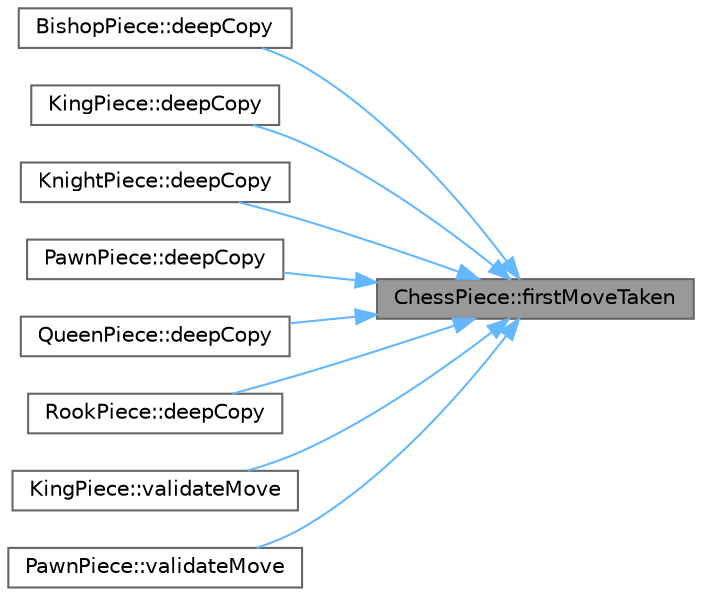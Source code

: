 digraph "ChessPiece::firstMoveTaken"
{
 // LATEX_PDF_SIZE
  bgcolor="transparent";
  edge [fontname=Helvetica,fontsize=10,labelfontname=Helvetica,labelfontsize=10];
  node [fontname=Helvetica,fontsize=10,shape=box,height=0.2,width=0.4];
  rankdir="RL";
  Node1 [id="Node000001",label="ChessPiece::firstMoveTaken",height=0.2,width=0.4,color="gray40", fillcolor="grey60", style="filled", fontcolor="black",tooltip="Checks whether the first move has been taken."];
  Node1 -> Node2 [id="edge1_Node000001_Node000002",dir="back",color="steelblue1",style="solid",tooltip=" "];
  Node2 [id="Node000002",label="BishopPiece::deepCopy",height=0.2,width=0.4,color="grey40", fillcolor="white", style="filled",URL="$class_bishop_piece.html#a2d7087885033876140cb201f10bd3908",tooltip="Creates a deep copy of the bishop piece."];
  Node1 -> Node3 [id="edge2_Node000001_Node000003",dir="back",color="steelblue1",style="solid",tooltip=" "];
  Node3 [id="Node000003",label="KingPiece::deepCopy",height=0.2,width=0.4,color="grey40", fillcolor="white", style="filled",URL="$class_king_piece.html#ac6853be0b8551a60b850950f7d2ce289",tooltip="Creates a deep copy of the king piece."];
  Node1 -> Node4 [id="edge3_Node000001_Node000004",dir="back",color="steelblue1",style="solid",tooltip=" "];
  Node4 [id="Node000004",label="KnightPiece::deepCopy",height=0.2,width=0.4,color="grey40", fillcolor="white", style="filled",URL="$class_knight_piece.html#a56597fe941702ca469a763354a67cfdc",tooltip="Creates a deep copy of the knight piece."];
  Node1 -> Node5 [id="edge4_Node000001_Node000005",dir="back",color="steelblue1",style="solid",tooltip=" "];
  Node5 [id="Node000005",label="PawnPiece::deepCopy",height=0.2,width=0.4,color="grey40", fillcolor="white", style="filled",URL="$class_pawn_piece.html#a246b6f86ed7774491bbec0bd2f1e07d0",tooltip="Creates a deep copy of the pawn piece."];
  Node1 -> Node6 [id="edge5_Node000001_Node000006",dir="back",color="steelblue1",style="solid",tooltip=" "];
  Node6 [id="Node000006",label="QueenPiece::deepCopy",height=0.2,width=0.4,color="grey40", fillcolor="white", style="filled",URL="$class_queen_piece.html#af587ae9eca39172bfe845e022aca0414",tooltip="Creates a deep copy of the queen piece."];
  Node1 -> Node7 [id="edge6_Node000001_Node000007",dir="back",color="steelblue1",style="solid",tooltip=" "];
  Node7 [id="Node000007",label="RookPiece::deepCopy",height=0.2,width=0.4,color="grey40", fillcolor="white", style="filled",URL="$class_rook_piece.html#aa62634839acb6e58e3465a90ebce2494",tooltip="Creates a deep copy of the rook piece."];
  Node1 -> Node8 [id="edge7_Node000001_Node000008",dir="back",color="steelblue1",style="solid",tooltip=" "];
  Node8 [id="Node000008",label="KingPiece::validateMove",height=0.2,width=0.4,color="grey40", fillcolor="white", style="filled",URL="$class_king_piece.html#ab1ed420879174df86031d079bb6fb0da",tooltip="Validates the move of the king piece to the specified position."];
  Node1 -> Node9 [id="edge8_Node000001_Node000009",dir="back",color="steelblue1",style="solid",tooltip=" "];
  Node9 [id="Node000009",label="PawnPiece::validateMove",height=0.2,width=0.4,color="grey40", fillcolor="white", style="filled",URL="$class_pawn_piece.html#a12734fe45a72966a04d43ea3e4c4f42b",tooltip="Validates the move of the pawn piece to the specified position."];
}

